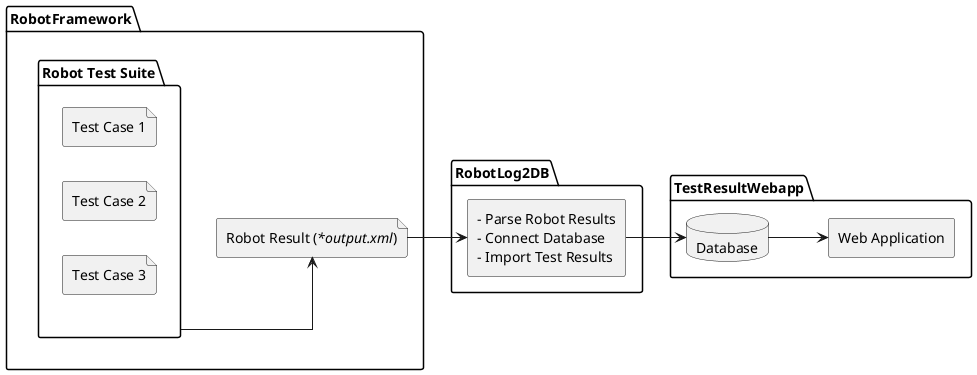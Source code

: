 @startuml

' title RobotLog2DB Data Flow

left to right direction
skinparam linetype ortho
' skinparam SequenceMessageAlign center


package "RobotFramework" {
    folder "Robot Test Suite" as testsuite {
        file "Test Case 1" as tc1
        file "Test Case 2" as tc2
        file "Test Case 3" as tc3
    }
    file "Robot Result (<i>*output.xml</i>)" as result
}

package "RobotLog2DB" {
    rectangle "- Parse Robot Results\n- Connect Database\n- Import Test Results" as importtool
}

package "TestResultWebapp" {
    database "Database" as db
    rectangle "Web Application"  as view
}

tc1 -[hidden]- result
tc2 -[hidden]- result
tc3 -[hidden]- result
testsuite  --> result
result     --> importtool
importtool --> db
db         --> view

@enduml
